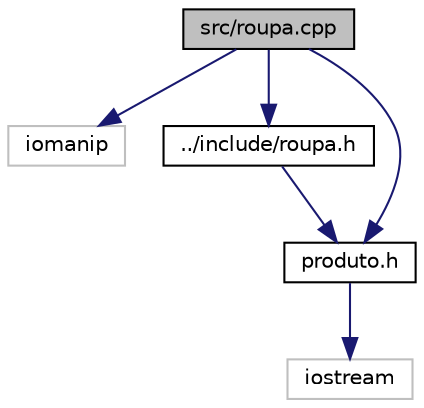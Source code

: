 digraph "src/roupa.cpp"
{
  edge [fontname="Helvetica",fontsize="10",labelfontname="Helvetica",labelfontsize="10"];
  node [fontname="Helvetica",fontsize="10",shape=record];
  Node1 [label="src/roupa.cpp",height=0.2,width=0.4,color="black", fillcolor="grey75", style="filled", fontcolor="black"];
  Node1 -> Node2 [color="midnightblue",fontsize="10",style="solid",fontname="Helvetica"];
  Node2 [label="iomanip",height=0.2,width=0.4,color="grey75", fillcolor="white", style="filled"];
  Node1 -> Node3 [color="midnightblue",fontsize="10",style="solid",fontname="Helvetica"];
  Node3 [label="../include/roupa.h",height=0.2,width=0.4,color="black", fillcolor="white", style="filled",URL="$roupa_8h.html",tooltip="Classe responsável por gerenciar os produtos dos tipos roupas. "];
  Node3 -> Node4 [color="midnightblue",fontsize="10",style="solid",fontname="Helvetica"];
  Node4 [label="produto.h",height=0.2,width=0.4,color="black", fillcolor="white", style="filled",URL="$produto_8h.html",tooltip="Classe base responsável por gerênciar os produtos. "];
  Node4 -> Node5 [color="midnightblue",fontsize="10",style="solid",fontname="Helvetica"];
  Node5 [label="iostream",height=0.2,width=0.4,color="grey75", fillcolor="white", style="filled"];
  Node1 -> Node4 [color="midnightblue",fontsize="10",style="solid",fontname="Helvetica"];
}
